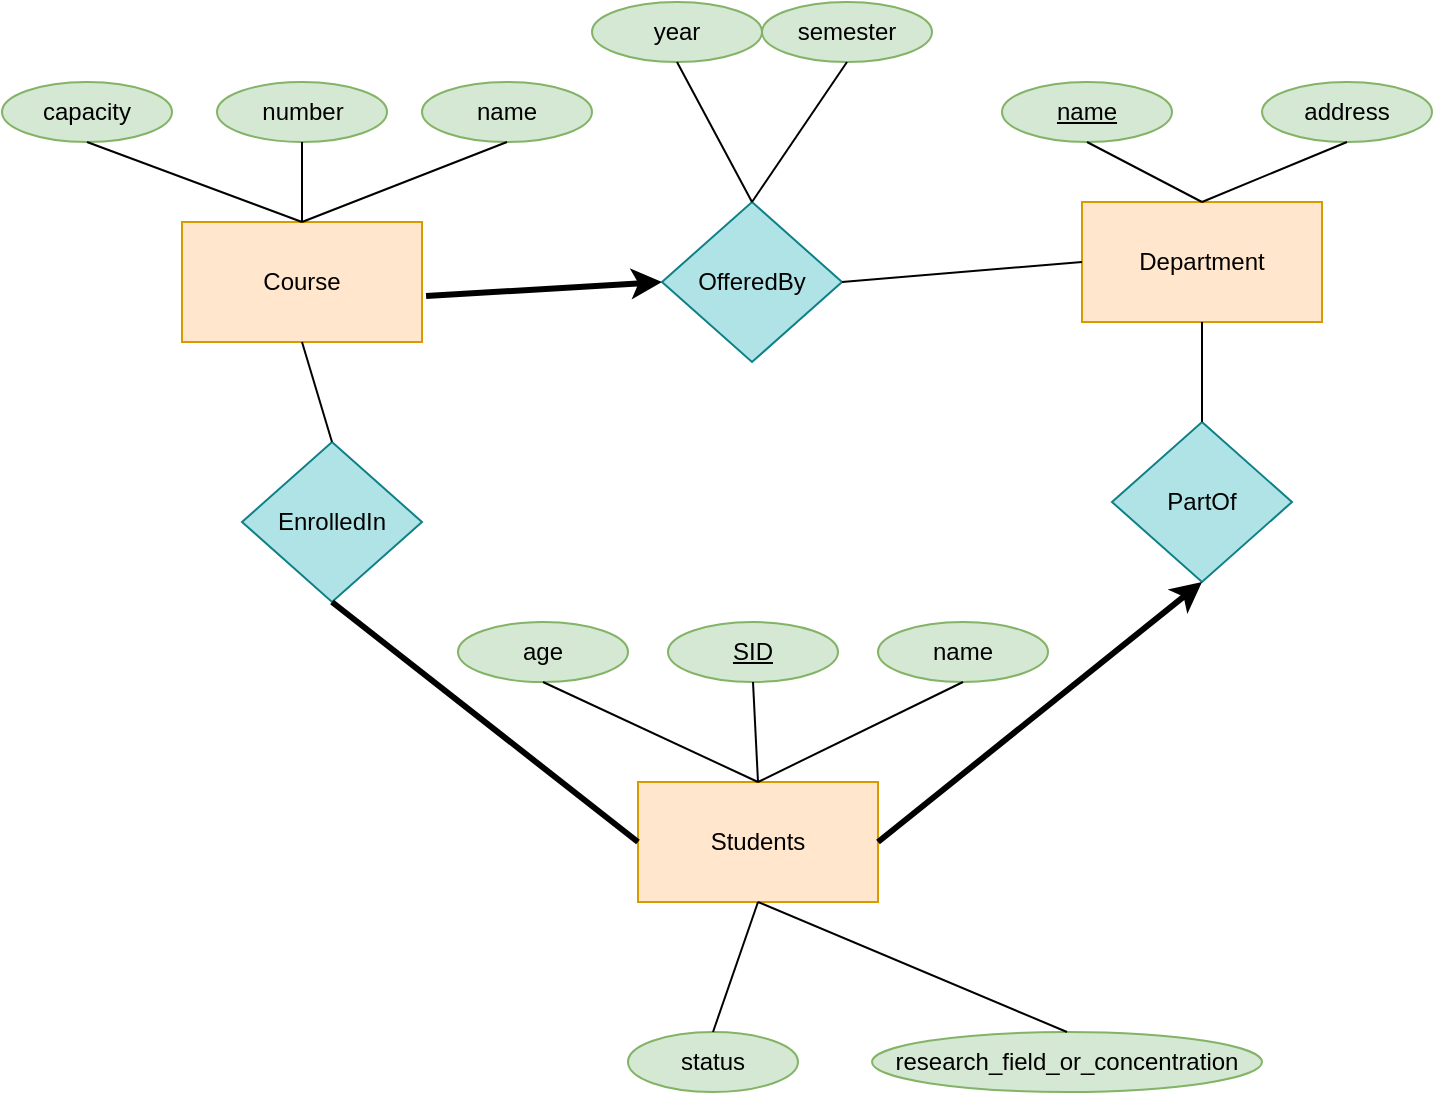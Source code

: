 <mxfile version="17.1.3" type="github">
  <diagram id="FoPGebU01gfu1zgN4VEG" name="Page-1">
    <mxGraphModel dx="1422" dy="762" grid="1" gridSize="10" guides="1" tooltips="1" connect="1" arrows="1" fold="1" page="1" pageScale="1" pageWidth="850" pageHeight="1100" math="0" shadow="0">
      <root>
        <mxCell id="0" />
        <mxCell id="1" parent="0" />
        <mxCell id="WsXwZK5vGELwPiEr5Gf0-1" value="Students" style="rounded=0;whiteSpace=wrap;html=1;fillColor=#ffe6cc;strokeColor=#d79b00;" parent="1" vertex="1">
          <mxGeometry x="368" y="410" width="120" height="60" as="geometry" />
        </mxCell>
        <mxCell id="WsXwZK5vGELwPiEr5Gf0-2" value="&lt;u&gt;SID&lt;/u&gt;" style="ellipse;whiteSpace=wrap;html=1;fillColor=#d5e8d4;strokeColor=#82b366;" parent="1" vertex="1">
          <mxGeometry x="383" y="330" width="85" height="30" as="geometry" />
        </mxCell>
        <mxCell id="WsXwZK5vGELwPiEr5Gf0-3" value="name" style="ellipse;whiteSpace=wrap;html=1;fillColor=#d5e8d4;strokeColor=#82b366;" parent="1" vertex="1">
          <mxGeometry x="488" y="330" width="85" height="30" as="geometry" />
        </mxCell>
        <mxCell id="WsXwZK5vGELwPiEr5Gf0-4" value="age" style="ellipse;whiteSpace=wrap;html=1;fillColor=#d5e8d4;strokeColor=#82b366;" parent="1" vertex="1">
          <mxGeometry x="278" y="330" width="85" height="30" as="geometry" />
        </mxCell>
        <mxCell id="WsXwZK5vGELwPiEr5Gf0-5" value="" style="endArrow=none;html=1;rounded=0;exitX=0.5;exitY=0;exitDx=0;exitDy=0;entryX=0.5;entryY=1;entryDx=0;entryDy=0;" parent="1" source="WsXwZK5vGELwPiEr5Gf0-1" target="WsXwZK5vGELwPiEr5Gf0-2" edge="1">
          <mxGeometry width="50" height="50" relative="1" as="geometry">
            <mxPoint x="438" y="640" as="sourcePoint" />
            <mxPoint x="488" y="590" as="targetPoint" />
          </mxGeometry>
        </mxCell>
        <mxCell id="WsXwZK5vGELwPiEr5Gf0-6" value="" style="endArrow=none;html=1;rounded=0;exitX=0.5;exitY=0;exitDx=0;exitDy=0;entryX=0.5;entryY=1;entryDx=0;entryDy=0;" parent="1" source="WsXwZK5vGELwPiEr5Gf0-1" target="WsXwZK5vGELwPiEr5Gf0-3" edge="1">
          <mxGeometry width="50" height="50" relative="1" as="geometry">
            <mxPoint x="438" y="420" as="sourcePoint" />
            <mxPoint x="435.5" y="370" as="targetPoint" />
          </mxGeometry>
        </mxCell>
        <mxCell id="WsXwZK5vGELwPiEr5Gf0-7" value="" style="endArrow=none;html=1;rounded=0;exitX=0.5;exitY=0;exitDx=0;exitDy=0;entryX=0.5;entryY=1;entryDx=0;entryDy=0;" parent="1" source="WsXwZK5vGELwPiEr5Gf0-1" target="WsXwZK5vGELwPiEr5Gf0-4" edge="1">
          <mxGeometry width="50" height="50" relative="1" as="geometry">
            <mxPoint x="448" y="430" as="sourcePoint" />
            <mxPoint x="445.5" y="380" as="targetPoint" />
          </mxGeometry>
        </mxCell>
        <mxCell id="H0yZhZxrJYGHTd17WGsc-1" value="Department" style="rounded=0;whiteSpace=wrap;html=1;fillColor=#ffe6cc;strokeColor=#d79b00;" vertex="1" parent="1">
          <mxGeometry x="590" y="120" width="120" height="60" as="geometry" />
        </mxCell>
        <mxCell id="H0yZhZxrJYGHTd17WGsc-2" value="&lt;u&gt;name&lt;/u&gt;" style="ellipse;whiteSpace=wrap;html=1;fillColor=#d5e8d4;strokeColor=#82b366;" vertex="1" parent="1">
          <mxGeometry x="550" y="60" width="85" height="30" as="geometry" />
        </mxCell>
        <mxCell id="H0yZhZxrJYGHTd17WGsc-3" value="address" style="ellipse;whiteSpace=wrap;html=1;fillColor=#d5e8d4;strokeColor=#82b366;" vertex="1" parent="1">
          <mxGeometry x="680" y="60" width="85" height="30" as="geometry" />
        </mxCell>
        <mxCell id="H0yZhZxrJYGHTd17WGsc-4" value="" style="endArrow=none;html=1;rounded=0;exitX=0.5;exitY=0;exitDx=0;exitDy=0;entryX=0.5;entryY=1;entryDx=0;entryDy=0;" edge="1" parent="1" source="H0yZhZxrJYGHTd17WGsc-1" target="H0yZhZxrJYGHTd17WGsc-2">
          <mxGeometry width="50" height="50" relative="1" as="geometry">
            <mxPoint x="400" y="110" as="sourcePoint" />
            <mxPoint x="450" y="60" as="targetPoint" />
          </mxGeometry>
        </mxCell>
        <mxCell id="H0yZhZxrJYGHTd17WGsc-5" value="" style="endArrow=none;html=1;rounded=0;entryX=0.5;entryY=1;entryDx=0;entryDy=0;exitX=0.5;exitY=0;exitDx=0;exitDy=0;" edge="1" parent="1" source="H0yZhZxrJYGHTd17WGsc-1" target="H0yZhZxrJYGHTd17WGsc-3">
          <mxGeometry width="50" height="50" relative="1" as="geometry">
            <mxPoint x="660" y="130" as="sourcePoint" />
            <mxPoint x="602.5" y="100" as="targetPoint" />
          </mxGeometry>
        </mxCell>
        <mxCell id="H0yZhZxrJYGHTd17WGsc-6" value="Course" style="rounded=0;whiteSpace=wrap;html=1;fillColor=#ffe6cc;strokeColor=#d79b00;" vertex="1" parent="1">
          <mxGeometry x="140" y="130" width="120" height="60" as="geometry" />
        </mxCell>
        <mxCell id="H0yZhZxrJYGHTd17WGsc-7" value="number" style="ellipse;whiteSpace=wrap;html=1;fillColor=#d5e8d4;strokeColor=#82b366;" vertex="1" parent="1">
          <mxGeometry x="157.5" y="60" width="85" height="30" as="geometry" />
        </mxCell>
        <mxCell id="H0yZhZxrJYGHTd17WGsc-8" value="name&lt;span style=&quot;color: rgba(0 , 0 , 0 , 0) ; font-family: monospace ; font-size: 0px&quot;&gt;%3CmxGraphModel%3E%3Croot%3E%3CmxCell%20id%3D%220%22%2F%3E%3CmxCell%20id%3D%221%22%20parent%3D%220%22%2F%3E%3CmxCell%20id%3D%222%22%20value%3D%22address%22%20style%3D%22ellipse%3BwhiteSpace%3Dwrap%3Bhtml%3D1%3BfillColor%3D%23d5e8d4%3BstrokeColor%3D%2382b366%3B%22%20vertex%3D%221%22%20parent%3D%221%22%3E%3CmxGeometry%20x%3D%22680%22%20y%3D%22370%22%20width%3D%2285%22%20height%3D%2230%22%20as%3D%22geometry%22%2F%3E%3C%2FmxCell%3E%3C%2Froot%3E%3C%2FmxGraphModel%3E&lt;/span&gt;" style="ellipse;whiteSpace=wrap;html=1;fillColor=#d5e8d4;strokeColor=#82b366;" vertex="1" parent="1">
          <mxGeometry x="260" y="60" width="85" height="30" as="geometry" />
        </mxCell>
        <mxCell id="H0yZhZxrJYGHTd17WGsc-9" value="capacity" style="ellipse;whiteSpace=wrap;html=1;fillColor=#d5e8d4;strokeColor=#82b366;" vertex="1" parent="1">
          <mxGeometry x="50" y="60" width="85" height="30" as="geometry" />
        </mxCell>
        <mxCell id="H0yZhZxrJYGHTd17WGsc-10" value="" style="endArrow=none;html=1;rounded=0;exitX=0.5;exitY=0;exitDx=0;exitDy=0;entryX=0.5;entryY=1;entryDx=0;entryDy=0;" edge="1" parent="1" source="H0yZhZxrJYGHTd17WGsc-6" target="H0yZhZxrJYGHTd17WGsc-9">
          <mxGeometry width="50" height="50" relative="1" as="geometry">
            <mxPoint x="438" y="420" as="sourcePoint" />
            <mxPoint x="330.5" y="370" as="targetPoint" />
          </mxGeometry>
        </mxCell>
        <mxCell id="H0yZhZxrJYGHTd17WGsc-11" value="" style="endArrow=none;html=1;rounded=0;entryX=0.5;entryY=1;entryDx=0;entryDy=0;" edge="1" parent="1" target="H0yZhZxrJYGHTd17WGsc-7">
          <mxGeometry width="50" height="50" relative="1" as="geometry">
            <mxPoint x="200" y="130" as="sourcePoint" />
            <mxPoint x="102.5" y="100" as="targetPoint" />
          </mxGeometry>
        </mxCell>
        <mxCell id="H0yZhZxrJYGHTd17WGsc-12" value="" style="endArrow=none;html=1;rounded=0;entryX=0.5;entryY=1;entryDx=0;entryDy=0;" edge="1" parent="1" target="H0yZhZxrJYGHTd17WGsc-8">
          <mxGeometry width="50" height="50" relative="1" as="geometry">
            <mxPoint x="200" y="130" as="sourcePoint" />
            <mxPoint x="112.5" y="110" as="targetPoint" />
          </mxGeometry>
        </mxCell>
        <mxCell id="H0yZhZxrJYGHTd17WGsc-13" value="EnrolledIn" style="rhombus;whiteSpace=wrap;html=1;fillColor=#b0e3e6;strokeColor=#0e8088;" vertex="1" parent="1">
          <mxGeometry x="170" y="240" width="90" height="80" as="geometry" />
        </mxCell>
        <mxCell id="H0yZhZxrJYGHTd17WGsc-14" value="PartOf" style="rhombus;whiteSpace=wrap;html=1;fillColor=#b0e3e6;strokeColor=#0e8088;" vertex="1" parent="1">
          <mxGeometry x="605" y="230" width="90" height="80" as="geometry" />
        </mxCell>
        <mxCell id="H0yZhZxrJYGHTd17WGsc-15" value="OfferedBy" style="rhombus;whiteSpace=wrap;html=1;fillColor=#b0e3e6;strokeColor=#0e8088;" vertex="1" parent="1">
          <mxGeometry x="380" y="120" width="90" height="80" as="geometry" />
        </mxCell>
        <mxCell id="H0yZhZxrJYGHTd17WGsc-16" value="year" style="ellipse;whiteSpace=wrap;html=1;fillColor=#d5e8d4;strokeColor=#82b366;" vertex="1" parent="1">
          <mxGeometry x="345" y="20" width="85" height="30" as="geometry" />
        </mxCell>
        <mxCell id="H0yZhZxrJYGHTd17WGsc-17" value="semester" style="ellipse;whiteSpace=wrap;html=1;fillColor=#d5e8d4;strokeColor=#82b366;" vertex="1" parent="1">
          <mxGeometry x="430" y="20" width="85" height="30" as="geometry" />
        </mxCell>
        <mxCell id="H0yZhZxrJYGHTd17WGsc-18" value="" style="endArrow=none;html=1;rounded=0;exitX=0.5;exitY=0;exitDx=0;exitDy=0;entryX=0.5;entryY=1;entryDx=0;entryDy=0;" edge="1" parent="1" source="H0yZhZxrJYGHTd17WGsc-15" target="H0yZhZxrJYGHTd17WGsc-16">
          <mxGeometry width="50" height="50" relative="1" as="geometry">
            <mxPoint x="400" y="420" as="sourcePoint" />
            <mxPoint x="450" y="370" as="targetPoint" />
          </mxGeometry>
        </mxCell>
        <mxCell id="H0yZhZxrJYGHTd17WGsc-20" value="" style="endArrow=none;html=1;rounded=0;exitX=0.5;exitY=0;exitDx=0;exitDy=0;entryX=0.5;entryY=1;entryDx=0;entryDy=0;" edge="1" parent="1" source="H0yZhZxrJYGHTd17WGsc-15" target="H0yZhZxrJYGHTd17WGsc-17">
          <mxGeometry width="50" height="50" relative="1" as="geometry">
            <mxPoint x="435" y="130" as="sourcePoint" />
            <mxPoint x="397.5" y="60" as="targetPoint" />
          </mxGeometry>
        </mxCell>
        <mxCell id="H0yZhZxrJYGHTd17WGsc-21" value="" style="endArrow=classic;html=1;rounded=0;exitX=1.017;exitY=0.617;exitDx=0;exitDy=0;exitPerimeter=0;entryX=0;entryY=0.5;entryDx=0;entryDy=0;strokeColor=default;strokeWidth=3;" edge="1" parent="1" source="H0yZhZxrJYGHTd17WGsc-6" target="H0yZhZxrJYGHTd17WGsc-15">
          <mxGeometry width="50" height="50" relative="1" as="geometry">
            <mxPoint x="400" y="420" as="sourcePoint" />
            <mxPoint x="450" y="370" as="targetPoint" />
          </mxGeometry>
        </mxCell>
        <mxCell id="H0yZhZxrJYGHTd17WGsc-22" value="" style="endArrow=none;html=1;rounded=0;strokeColor=default;strokeWidth=1;exitX=1;exitY=0.5;exitDx=0;exitDy=0;entryX=0;entryY=0.5;entryDx=0;entryDy=0;" edge="1" parent="1" source="H0yZhZxrJYGHTd17WGsc-15" target="H0yZhZxrJYGHTd17WGsc-1">
          <mxGeometry width="50" height="50" relative="1" as="geometry">
            <mxPoint x="400" y="420" as="sourcePoint" />
            <mxPoint x="450" y="370" as="targetPoint" />
          </mxGeometry>
        </mxCell>
        <mxCell id="H0yZhZxrJYGHTd17WGsc-23" value="" style="endArrow=none;html=1;rounded=0;strokeColor=default;strokeWidth=3;exitX=0;exitY=0.5;exitDx=0;exitDy=0;entryX=0.5;entryY=1;entryDx=0;entryDy=0;" edge="1" parent="1" source="WsXwZK5vGELwPiEr5Gf0-1" target="H0yZhZxrJYGHTd17WGsc-13">
          <mxGeometry width="50" height="50" relative="1" as="geometry">
            <mxPoint x="400" y="420" as="sourcePoint" />
            <mxPoint x="450" y="370" as="targetPoint" />
          </mxGeometry>
        </mxCell>
        <mxCell id="H0yZhZxrJYGHTd17WGsc-24" value="" style="endArrow=none;html=1;rounded=0;strokeColor=default;strokeWidth=1;exitX=0.5;exitY=1;exitDx=0;exitDy=0;entryX=0.5;entryY=0;entryDx=0;entryDy=0;" edge="1" parent="1" source="H0yZhZxrJYGHTd17WGsc-6" target="H0yZhZxrJYGHTd17WGsc-13">
          <mxGeometry width="50" height="50" relative="1" as="geometry">
            <mxPoint x="378" y="450" as="sourcePoint" />
            <mxPoint x="225" y="330" as="targetPoint" />
          </mxGeometry>
        </mxCell>
        <mxCell id="H0yZhZxrJYGHTd17WGsc-25" value="" style="endArrow=classic;html=1;rounded=0;exitX=1;exitY=0.5;exitDx=0;exitDy=0;entryX=0.5;entryY=1;entryDx=0;entryDy=0;strokeColor=default;strokeWidth=3;" edge="1" parent="1" source="WsXwZK5vGELwPiEr5Gf0-1" target="H0yZhZxrJYGHTd17WGsc-14">
          <mxGeometry width="50" height="50" relative="1" as="geometry">
            <mxPoint x="272.04" y="177.02" as="sourcePoint" />
            <mxPoint x="390" y="170" as="targetPoint" />
          </mxGeometry>
        </mxCell>
        <mxCell id="H0yZhZxrJYGHTd17WGsc-26" value="" style="endArrow=none;html=1;rounded=0;strokeColor=default;strokeWidth=1;exitX=0.5;exitY=0;exitDx=0;exitDy=0;entryX=0.5;entryY=1;entryDx=0;entryDy=0;" edge="1" parent="1" source="H0yZhZxrJYGHTd17WGsc-14" target="H0yZhZxrJYGHTd17WGsc-1">
          <mxGeometry width="50" height="50" relative="1" as="geometry">
            <mxPoint x="480" y="170" as="sourcePoint" />
            <mxPoint x="600" y="160" as="targetPoint" />
          </mxGeometry>
        </mxCell>
        <mxCell id="H0yZhZxrJYGHTd17WGsc-27" value="status" style="ellipse;whiteSpace=wrap;html=1;fillColor=#d5e8d4;strokeColor=#82b366;" vertex="1" parent="1">
          <mxGeometry x="363" y="535" width="85" height="30" as="geometry" />
        </mxCell>
        <mxCell id="H0yZhZxrJYGHTd17WGsc-28" value="research_field_or_concentration" style="ellipse;whiteSpace=wrap;html=1;fillColor=#d5e8d4;strokeColor=#82b366;" vertex="1" parent="1">
          <mxGeometry x="485" y="535" width="195" height="30" as="geometry" />
        </mxCell>
        <mxCell id="H0yZhZxrJYGHTd17WGsc-31" value="" style="endArrow=none;html=1;rounded=0;strokeColor=default;strokeWidth=1;exitX=0.5;exitY=1;exitDx=0;exitDy=0;entryX=0.5;entryY=0;entryDx=0;entryDy=0;" edge="1" parent="1" source="WsXwZK5vGELwPiEr5Gf0-1" target="H0yZhZxrJYGHTd17WGsc-27">
          <mxGeometry width="50" height="50" relative="1" as="geometry">
            <mxPoint x="400" y="420" as="sourcePoint" />
            <mxPoint x="450" y="370" as="targetPoint" />
          </mxGeometry>
        </mxCell>
        <mxCell id="H0yZhZxrJYGHTd17WGsc-32" value="" style="endArrow=none;html=1;rounded=0;strokeColor=default;strokeWidth=1;exitX=0.5;exitY=1;exitDx=0;exitDy=0;entryX=0.5;entryY=0;entryDx=0;entryDy=0;jumpSize=1;" edge="1" parent="1" source="WsXwZK5vGELwPiEr5Gf0-1" target="H0yZhZxrJYGHTd17WGsc-28">
          <mxGeometry width="50" height="50" relative="1" as="geometry">
            <mxPoint x="438" y="480" as="sourcePoint" />
            <mxPoint x="415.5" y="545" as="targetPoint" />
          </mxGeometry>
        </mxCell>
      </root>
    </mxGraphModel>
  </diagram>
</mxfile>
